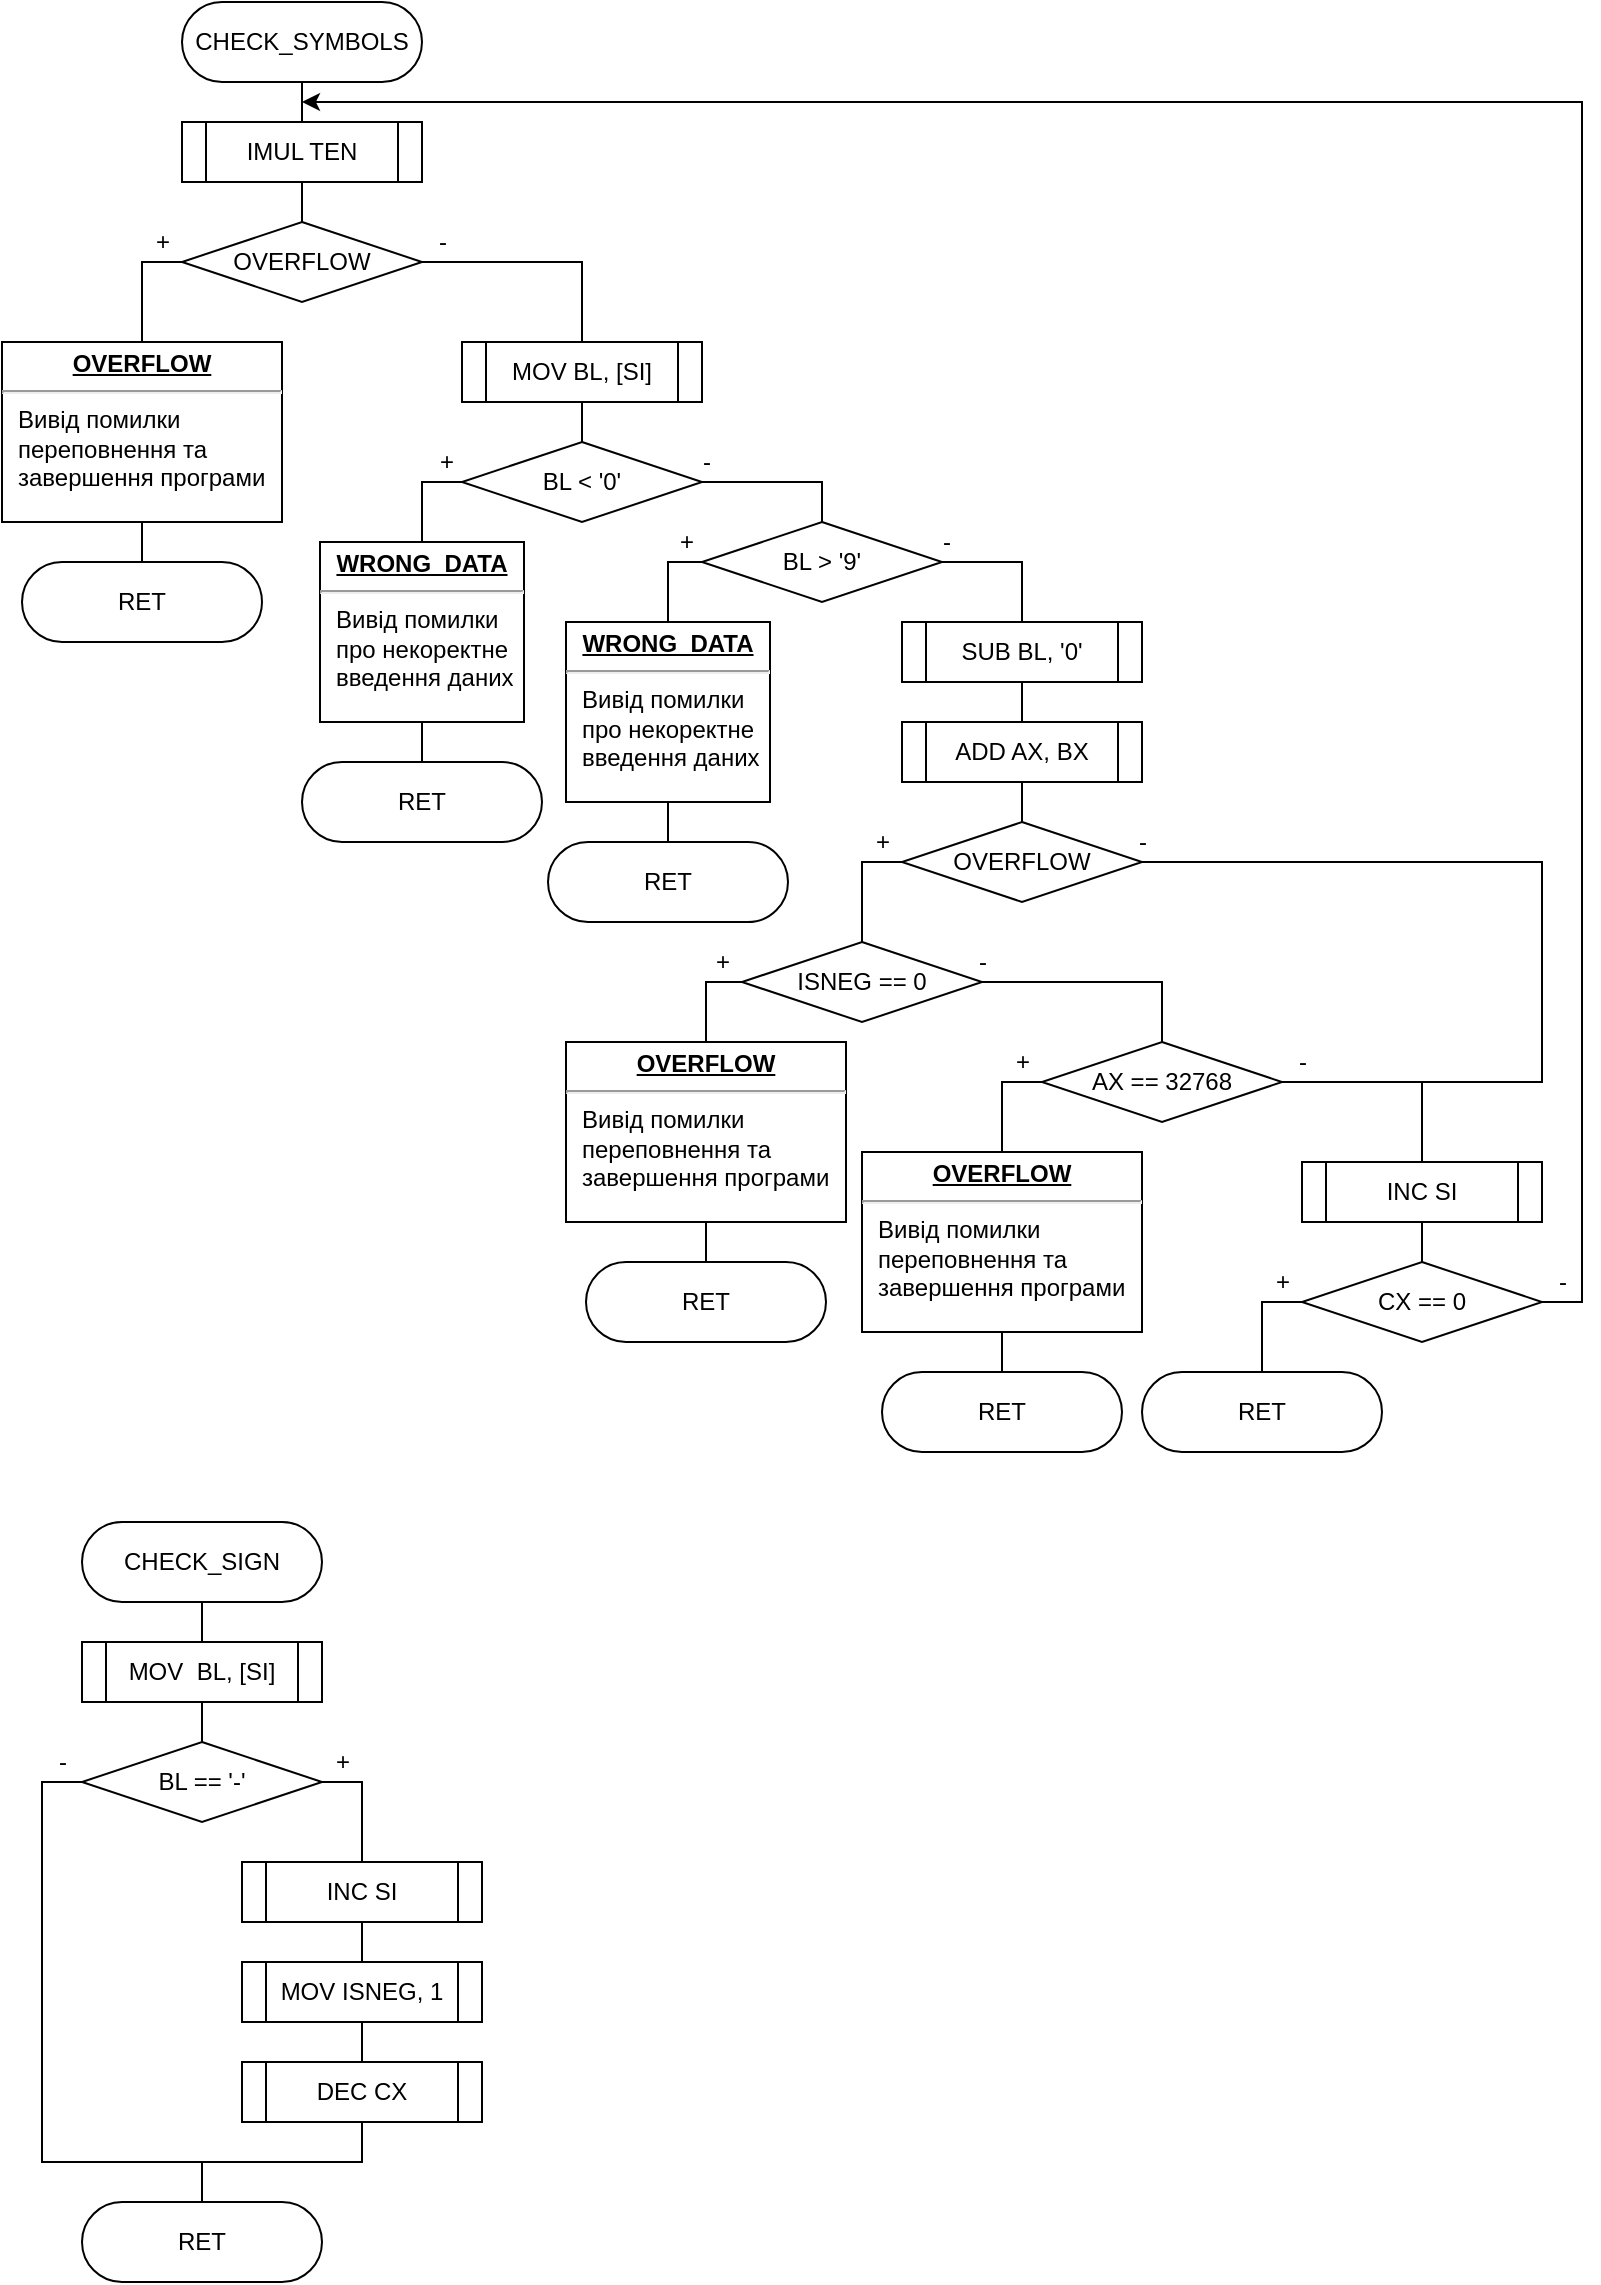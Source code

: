 <mxfile version="16.1.2" type="device"><diagram id="dYAxdu4cKR-vUpO3BghC" name="Страница 1"><mxGraphModel dx="780" dy="811" grid="1" gridSize="10" guides="1" tooltips="1" connect="1" arrows="1" fold="1" page="1" pageScale="1" pageWidth="827" pageHeight="1169" math="0" shadow="0"><root><mxCell id="0"/><mxCell id="1" parent="0"/><mxCell id="wIkOq9dOU7s75xc1Dr5A-10" style="edgeStyle=orthogonalEdgeStyle;rounded=0;orthogonalLoop=1;jettySize=auto;html=1;exitX=0.5;exitY=1;exitDx=0;exitDy=0;entryX=0.5;entryY=0;entryDx=0;entryDy=0;endArrow=none;endFill=0;" edge="1" parent="1" source="wIkOq9dOU7s75xc1Dr5A-1" target="wIkOq9dOU7s75xc1Dr5A-4"><mxGeometry relative="1" as="geometry"/></mxCell><mxCell id="wIkOq9dOU7s75xc1Dr5A-1" value="CHECK_SIGN" style="rounded=1;whiteSpace=wrap;html=1;arcSize=50;" vertex="1" parent="1"><mxGeometry x="60" y="770" width="120" height="40" as="geometry"/></mxCell><mxCell id="wIkOq9dOU7s75xc1Dr5A-2" value="RET" style="rounded=1;whiteSpace=wrap;html=1;arcSize=50;" vertex="1" parent="1"><mxGeometry x="60" y="1110" width="120" height="40" as="geometry"/></mxCell><mxCell id="wIkOq9dOU7s75xc1Dr5A-11" style="edgeStyle=orthogonalEdgeStyle;rounded=0;orthogonalLoop=1;jettySize=auto;html=1;exitX=0.5;exitY=1;exitDx=0;exitDy=0;entryX=0.5;entryY=0;entryDx=0;entryDy=0;endArrow=none;endFill=0;" edge="1" parent="1" source="wIkOq9dOU7s75xc1Dr5A-4" target="wIkOq9dOU7s75xc1Dr5A-7"><mxGeometry relative="1" as="geometry"/></mxCell><mxCell id="wIkOq9dOU7s75xc1Dr5A-4" value="MOV&amp;nbsp; BL, [SI]" style="shape=process;whiteSpace=wrap;html=1;backgroundOutline=1;" vertex="1" parent="1"><mxGeometry x="60" y="830" width="120" height="30" as="geometry"/></mxCell><mxCell id="wIkOq9dOU7s75xc1Dr5A-13" style="edgeStyle=orthogonalEdgeStyle;rounded=0;orthogonalLoop=1;jettySize=auto;html=1;exitX=0.5;exitY=1;exitDx=0;exitDy=0;entryX=0.5;entryY=0;entryDx=0;entryDy=0;endArrow=none;endFill=0;" edge="1" parent="1" source="wIkOq9dOU7s75xc1Dr5A-6" target="wIkOq9dOU7s75xc1Dr5A-8"><mxGeometry relative="1" as="geometry"/></mxCell><mxCell id="wIkOq9dOU7s75xc1Dr5A-6" value="INC SI" style="shape=process;whiteSpace=wrap;html=1;backgroundOutline=1;" vertex="1" parent="1"><mxGeometry x="140" y="940" width="120" height="30" as="geometry"/></mxCell><mxCell id="wIkOq9dOU7s75xc1Dr5A-12" style="edgeStyle=orthogonalEdgeStyle;rounded=0;orthogonalLoop=1;jettySize=auto;html=1;exitX=1;exitY=0.5;exitDx=0;exitDy=0;entryX=0.5;entryY=0;entryDx=0;entryDy=0;endArrow=none;endFill=0;" edge="1" parent="1" source="wIkOq9dOU7s75xc1Dr5A-7" target="wIkOq9dOU7s75xc1Dr5A-6"><mxGeometry relative="1" as="geometry"/></mxCell><mxCell id="wIkOq9dOU7s75xc1Dr5A-16" style="edgeStyle=orthogonalEdgeStyle;rounded=0;orthogonalLoop=1;jettySize=auto;html=1;exitX=0;exitY=0.5;exitDx=0;exitDy=0;endArrow=none;endFill=0;" edge="1" parent="1" source="wIkOq9dOU7s75xc1Dr5A-7"><mxGeometry relative="1" as="geometry"><mxPoint x="120" y="1090" as="targetPoint"/><Array as="points"><mxPoint x="40" y="900"/><mxPoint x="40" y="1090"/></Array></mxGeometry></mxCell><mxCell id="wIkOq9dOU7s75xc1Dr5A-7" value="BL == '-'" style="rhombus;whiteSpace=wrap;html=1;" vertex="1" parent="1"><mxGeometry x="60" y="880" width="120" height="40" as="geometry"/></mxCell><mxCell id="wIkOq9dOU7s75xc1Dr5A-14" style="edgeStyle=orthogonalEdgeStyle;rounded=0;orthogonalLoop=1;jettySize=auto;html=1;exitX=0.5;exitY=1;exitDx=0;exitDy=0;entryX=0.5;entryY=0;entryDx=0;entryDy=0;endArrow=none;endFill=0;" edge="1" parent="1" source="wIkOq9dOU7s75xc1Dr5A-8" target="wIkOq9dOU7s75xc1Dr5A-9"><mxGeometry relative="1" as="geometry"/></mxCell><mxCell id="wIkOq9dOU7s75xc1Dr5A-8" value="MOV ISNEG, 1" style="shape=process;whiteSpace=wrap;html=1;backgroundOutline=1;" vertex="1" parent="1"><mxGeometry x="140" y="990" width="120" height="30" as="geometry"/></mxCell><mxCell id="wIkOq9dOU7s75xc1Dr5A-15" style="edgeStyle=orthogonalEdgeStyle;rounded=0;orthogonalLoop=1;jettySize=auto;html=1;exitX=0.5;exitY=1;exitDx=0;exitDy=0;entryX=0.5;entryY=0;entryDx=0;entryDy=0;endArrow=none;endFill=0;" edge="1" parent="1" source="wIkOq9dOU7s75xc1Dr5A-9" target="wIkOq9dOU7s75xc1Dr5A-2"><mxGeometry relative="1" as="geometry"/></mxCell><mxCell id="wIkOq9dOU7s75xc1Dr5A-9" value="DEC CX" style="shape=process;whiteSpace=wrap;html=1;backgroundOutline=1;" vertex="1" parent="1"><mxGeometry x="140" y="1040" width="120" height="30" as="geometry"/></mxCell><mxCell id="wIkOq9dOU7s75xc1Dr5A-17" value="+" style="text;html=1;align=center;verticalAlign=middle;resizable=0;points=[];autosize=1;strokeColor=none;fillColor=none;" vertex="1" parent="1"><mxGeometry x="180" y="880" width="20" height="20" as="geometry"/></mxCell><mxCell id="wIkOq9dOU7s75xc1Dr5A-18" value="-" style="text;html=1;align=center;verticalAlign=middle;resizable=0;points=[];autosize=1;strokeColor=none;fillColor=none;" vertex="1" parent="1"><mxGeometry x="40" y="880" width="20" height="20" as="geometry"/></mxCell><mxCell id="wIkOq9dOU7s75xc1Dr5A-19" style="edgeStyle=orthogonalEdgeStyle;rounded=0;orthogonalLoop=1;jettySize=auto;html=1;entryX=0.5;entryY=0;entryDx=0;entryDy=0;endArrow=none;endFill=0;" edge="1" parent="1" source="wIkOq9dOU7s75xc1Dr5A-20" target="wIkOq9dOU7s75xc1Dr5A-23"><mxGeometry relative="1" as="geometry"/></mxCell><mxCell id="wIkOq9dOU7s75xc1Dr5A-20" value="CHECK_SYMBOLS" style="rounded=1;whiteSpace=wrap;html=1;arcSize=50;" vertex="1" parent="1"><mxGeometry x="110" y="10" width="120" height="40" as="geometry"/></mxCell><mxCell id="wIkOq9dOU7s75xc1Dr5A-21" value="RET" style="rounded=1;whiteSpace=wrap;html=1;arcSize=50;" vertex="1" parent="1"><mxGeometry x="30" y="290" width="120" height="40" as="geometry"/></mxCell><mxCell id="wIkOq9dOU7s75xc1Dr5A-22" style="edgeStyle=orthogonalEdgeStyle;rounded=0;orthogonalLoop=1;jettySize=auto;html=1;exitX=0.5;exitY=1;exitDx=0;exitDy=0;entryX=0.5;entryY=0;entryDx=0;entryDy=0;endArrow=none;endFill=0;" edge="1" parent="1" source="wIkOq9dOU7s75xc1Dr5A-23" target="wIkOq9dOU7s75xc1Dr5A-28"><mxGeometry relative="1" as="geometry"/></mxCell><mxCell id="wIkOq9dOU7s75xc1Dr5A-23" value="IMUL TEN" style="shape=process;whiteSpace=wrap;html=1;backgroundOutline=1;" vertex="1" parent="1"><mxGeometry x="110" y="70" width="120" height="30" as="geometry"/></mxCell><mxCell id="wIkOq9dOU7s75xc1Dr5A-38" style="edgeStyle=orthogonalEdgeStyle;rounded=0;orthogonalLoop=1;jettySize=auto;html=1;exitX=0.5;exitY=1;exitDx=0;exitDy=0;entryX=0.5;entryY=0;entryDx=0;entryDy=0;endArrow=none;endFill=0;" edge="1" parent="1" source="wIkOq9dOU7s75xc1Dr5A-25" target="wIkOq9dOU7s75xc1Dr5A-37"><mxGeometry relative="1" as="geometry"/></mxCell><mxCell id="wIkOq9dOU7s75xc1Dr5A-25" value="MOV BL, [SI]" style="shape=process;whiteSpace=wrap;html=1;backgroundOutline=1;" vertex="1" parent="1"><mxGeometry x="250" y="180" width="120" height="30" as="geometry"/></mxCell><mxCell id="wIkOq9dOU7s75xc1Dr5A-26" style="edgeStyle=orthogonalEdgeStyle;rounded=0;orthogonalLoop=1;jettySize=auto;html=1;exitX=1;exitY=0.5;exitDx=0;exitDy=0;entryX=0.5;entryY=0;entryDx=0;entryDy=0;endArrow=none;endFill=0;" edge="1" parent="1" source="wIkOq9dOU7s75xc1Dr5A-28" target="wIkOq9dOU7s75xc1Dr5A-25"><mxGeometry relative="1" as="geometry"/></mxCell><mxCell id="wIkOq9dOU7s75xc1Dr5A-28" value="OVERFLOW" style="rhombus;whiteSpace=wrap;html=1;" vertex="1" parent="1"><mxGeometry x="110" y="120" width="120" height="40" as="geometry"/></mxCell><mxCell id="wIkOq9dOU7s75xc1Dr5A-31" style="edgeStyle=orthogonalEdgeStyle;rounded=0;orthogonalLoop=1;jettySize=auto;html=1;exitX=0.5;exitY=1;exitDx=0;exitDy=0;entryX=0.5;entryY=0;entryDx=0;entryDy=0;endArrow=none;endFill=0;" edge="1" parent="1" source="wIkOq9dOU7s75xc1Dr5A-35" target="wIkOq9dOU7s75xc1Dr5A-21"><mxGeometry relative="1" as="geometry"/></mxCell><mxCell id="wIkOq9dOU7s75xc1Dr5A-33" value="-" style="text;html=1;align=center;verticalAlign=middle;resizable=0;points=[];autosize=1;strokeColor=none;fillColor=none;" vertex="1" parent="1"><mxGeometry x="230" y="120" width="20" height="20" as="geometry"/></mxCell><mxCell id="wIkOq9dOU7s75xc1Dr5A-34" value="+" style="text;html=1;align=center;verticalAlign=middle;resizable=0;points=[];autosize=1;strokeColor=none;fillColor=none;" vertex="1" parent="1"><mxGeometry x="90" y="120" width="20" height="20" as="geometry"/></mxCell><mxCell id="wIkOq9dOU7s75xc1Dr5A-36" style="edgeStyle=orthogonalEdgeStyle;rounded=0;orthogonalLoop=1;jettySize=auto;html=1;exitX=0.5;exitY=0;exitDx=0;exitDy=0;entryX=0;entryY=0.5;entryDx=0;entryDy=0;endArrow=none;endFill=0;" edge="1" parent="1" source="wIkOq9dOU7s75xc1Dr5A-35" target="wIkOq9dOU7s75xc1Dr5A-28"><mxGeometry relative="1" as="geometry"/></mxCell><mxCell id="wIkOq9dOU7s75xc1Dr5A-35" value="&lt;p style=&quot;margin: 0px ; margin-top: 4px ; text-align: center ; text-decoration: underline&quot;&gt;&lt;b&gt;OVERFLOW&lt;/b&gt;&lt;/p&gt;&lt;hr&gt;&lt;p style=&quot;margin: 0px ; margin-left: 8px&quot;&gt;Вивід помилки&amp;nbsp;&lt;/p&gt;&lt;p style=&quot;margin: 0px ; margin-left: 8px&quot;&gt;переповнення та&amp;nbsp;&lt;/p&gt;&lt;p style=&quot;margin: 0px ; margin-left: 8px&quot;&gt;завершення програми&lt;/p&gt;" style="verticalAlign=top;align=left;overflow=fill;fontSize=12;fontFamily=Helvetica;html=1;" vertex="1" parent="1"><mxGeometry x="20" y="180" width="140" height="90" as="geometry"/></mxCell><mxCell id="wIkOq9dOU7s75xc1Dr5A-41" style="edgeStyle=orthogonalEdgeStyle;rounded=0;orthogonalLoop=1;jettySize=auto;html=1;exitX=0;exitY=0.5;exitDx=0;exitDy=0;entryX=0.5;entryY=0;entryDx=0;entryDy=0;endArrow=none;endFill=0;" edge="1" parent="1" source="wIkOq9dOU7s75xc1Dr5A-37" target="wIkOq9dOU7s75xc1Dr5A-40"><mxGeometry relative="1" as="geometry"/></mxCell><mxCell id="wIkOq9dOU7s75xc1Dr5A-37" value="BL &amp;lt; '0'" style="rhombus;whiteSpace=wrap;html=1;" vertex="1" parent="1"><mxGeometry x="250" y="230" width="120" height="40" as="geometry"/></mxCell><mxCell id="wIkOq9dOU7s75xc1Dr5A-43" style="edgeStyle=orthogonalEdgeStyle;rounded=0;orthogonalLoop=1;jettySize=auto;html=1;exitX=0.5;exitY=0;exitDx=0;exitDy=0;entryX=0.5;entryY=1;entryDx=0;entryDy=0;endArrow=none;endFill=0;" edge="1" parent="1" source="wIkOq9dOU7s75xc1Dr5A-39" target="wIkOq9dOU7s75xc1Dr5A-40"><mxGeometry relative="1" as="geometry"/></mxCell><mxCell id="wIkOq9dOU7s75xc1Dr5A-39" value="RET" style="rounded=1;whiteSpace=wrap;html=1;arcSize=50;" vertex="1" parent="1"><mxGeometry x="170" y="390" width="120" height="40" as="geometry"/></mxCell><mxCell id="wIkOq9dOU7s75xc1Dr5A-40" value="&lt;p style=&quot;margin: 0px ; margin-top: 4px ; text-align: center ; text-decoration: underline&quot;&gt;&lt;b&gt;WRONG_DATA&lt;/b&gt;&lt;/p&gt;&lt;hr&gt;&lt;p style=&quot;margin: 0px ; margin-left: 8px&quot;&gt;Вивід помилки&amp;nbsp;&lt;/p&gt;&lt;p style=&quot;margin: 0px ; margin-left: 8px&quot;&gt;про некоректне&amp;nbsp;&lt;/p&gt;&lt;p style=&quot;margin: 0px ; margin-left: 8px&quot;&gt;введення даних&amp;nbsp;&amp;nbsp;&lt;/p&gt;" style="verticalAlign=top;align=left;overflow=fill;fontSize=12;fontFamily=Helvetica;html=1;" vertex="1" parent="1"><mxGeometry x="179" y="280" width="102" height="90" as="geometry"/></mxCell><mxCell id="wIkOq9dOU7s75xc1Dr5A-42" value="+" style="text;html=1;align=center;verticalAlign=middle;resizable=0;points=[];autosize=1;strokeColor=none;fillColor=none;" vertex="1" parent="1"><mxGeometry x="232" y="230" width="20" height="20" as="geometry"/></mxCell><mxCell id="wIkOq9dOU7s75xc1Dr5A-45" style="edgeStyle=orthogonalEdgeStyle;rounded=0;orthogonalLoop=1;jettySize=auto;html=1;exitX=0.5;exitY=0;exitDx=0;exitDy=0;entryX=1;entryY=0.5;entryDx=0;entryDy=0;endArrow=none;endFill=0;" edge="1" parent="1" source="wIkOq9dOU7s75xc1Dr5A-44" target="wIkOq9dOU7s75xc1Dr5A-37"><mxGeometry relative="1" as="geometry"><Array as="points"><mxPoint x="430" y="250"/></Array></mxGeometry></mxCell><mxCell id="wIkOq9dOU7s75xc1Dr5A-47" style="edgeStyle=orthogonalEdgeStyle;rounded=0;orthogonalLoop=1;jettySize=auto;html=1;exitX=0;exitY=0.5;exitDx=0;exitDy=0;entryX=0.5;entryY=0;entryDx=0;entryDy=0;endArrow=none;endFill=0;" edge="1" parent="1" source="wIkOq9dOU7s75xc1Dr5A-44" target="wIkOq9dOU7s75xc1Dr5A-46"><mxGeometry relative="1" as="geometry"/></mxCell><mxCell id="wIkOq9dOU7s75xc1Dr5A-53" style="edgeStyle=orthogonalEdgeStyle;rounded=0;orthogonalLoop=1;jettySize=auto;html=1;exitX=1;exitY=0.5;exitDx=0;exitDy=0;entryX=0.5;entryY=0;entryDx=0;entryDy=0;endArrow=none;endFill=0;" edge="1" parent="1" source="wIkOq9dOU7s75xc1Dr5A-44" target="wIkOq9dOU7s75xc1Dr5A-52"><mxGeometry relative="1" as="geometry"/></mxCell><mxCell id="wIkOq9dOU7s75xc1Dr5A-44" value="BL &amp;gt; '9'" style="rhombus;whiteSpace=wrap;html=1;" vertex="1" parent="1"><mxGeometry x="370" y="270" width="120" height="40" as="geometry"/></mxCell><mxCell id="wIkOq9dOU7s75xc1Dr5A-49" style="edgeStyle=orthogonalEdgeStyle;rounded=0;orthogonalLoop=1;jettySize=auto;html=1;exitX=0.5;exitY=1;exitDx=0;exitDy=0;entryX=0.5;entryY=0;entryDx=0;entryDy=0;endArrow=none;endFill=0;" edge="1" parent="1" source="wIkOq9dOU7s75xc1Dr5A-46" target="wIkOq9dOU7s75xc1Dr5A-48"><mxGeometry relative="1" as="geometry"/></mxCell><mxCell id="wIkOq9dOU7s75xc1Dr5A-46" value="&lt;p style=&quot;margin: 0px ; margin-top: 4px ; text-align: center ; text-decoration: underline&quot;&gt;&lt;b&gt;WRONG_DATA&lt;/b&gt;&lt;/p&gt;&lt;hr&gt;&lt;p style=&quot;margin: 0px ; margin-left: 8px&quot;&gt;Вивід помилки&amp;nbsp;&lt;/p&gt;&lt;p style=&quot;margin: 0px ; margin-left: 8px&quot;&gt;про некоректне&amp;nbsp;&lt;/p&gt;&lt;p style=&quot;margin: 0px ; margin-left: 8px&quot;&gt;введення даних&amp;nbsp;&amp;nbsp;&lt;/p&gt;" style="verticalAlign=top;align=left;overflow=fill;fontSize=12;fontFamily=Helvetica;html=1;" vertex="1" parent="1"><mxGeometry x="302" y="320" width="102" height="90" as="geometry"/></mxCell><mxCell id="wIkOq9dOU7s75xc1Dr5A-48" value="RET" style="rounded=1;whiteSpace=wrap;html=1;arcSize=50;" vertex="1" parent="1"><mxGeometry x="293" y="430" width="120" height="40" as="geometry"/></mxCell><mxCell id="wIkOq9dOU7s75xc1Dr5A-50" value="-" style="text;html=1;align=center;verticalAlign=middle;resizable=0;points=[];autosize=1;strokeColor=none;fillColor=none;" vertex="1" parent="1"><mxGeometry x="362" y="230" width="20" height="20" as="geometry"/></mxCell><mxCell id="wIkOq9dOU7s75xc1Dr5A-51" value="+" style="text;html=1;align=center;verticalAlign=middle;resizable=0;points=[];autosize=1;strokeColor=none;fillColor=none;" vertex="1" parent="1"><mxGeometry x="352" y="270" width="20" height="20" as="geometry"/></mxCell><mxCell id="wIkOq9dOU7s75xc1Dr5A-63" style="edgeStyle=orthogonalEdgeStyle;rounded=0;orthogonalLoop=1;jettySize=auto;html=1;exitX=0.5;exitY=1;exitDx=0;exitDy=0;entryX=0.5;entryY=0;entryDx=0;entryDy=0;endArrow=none;endFill=0;" edge="1" parent="1" source="wIkOq9dOU7s75xc1Dr5A-52" target="wIkOq9dOU7s75xc1Dr5A-55"><mxGeometry relative="1" as="geometry"/></mxCell><mxCell id="wIkOq9dOU7s75xc1Dr5A-52" value="SUB BL, '0'" style="shape=process;whiteSpace=wrap;html=1;backgroundOutline=1;" vertex="1" parent="1"><mxGeometry x="470" y="320" width="120" height="30" as="geometry"/></mxCell><mxCell id="wIkOq9dOU7s75xc1Dr5A-54" value="-" style="text;html=1;align=center;verticalAlign=middle;resizable=0;points=[];autosize=1;strokeColor=none;fillColor=none;" vertex="1" parent="1"><mxGeometry x="482" y="270" width="20" height="20" as="geometry"/></mxCell><mxCell id="wIkOq9dOU7s75xc1Dr5A-64" style="edgeStyle=orthogonalEdgeStyle;rounded=0;orthogonalLoop=1;jettySize=auto;html=1;exitX=0.5;exitY=1;exitDx=0;exitDy=0;entryX=0.5;entryY=0;entryDx=0;entryDy=0;endArrow=none;endFill=0;" edge="1" parent="1" source="wIkOq9dOU7s75xc1Dr5A-55" target="wIkOq9dOU7s75xc1Dr5A-56"><mxGeometry relative="1" as="geometry"/></mxCell><mxCell id="wIkOq9dOU7s75xc1Dr5A-55" value="ADD AX, BX" style="shape=process;whiteSpace=wrap;html=1;backgroundOutline=1;" vertex="1" parent="1"><mxGeometry x="470" y="370" width="120" height="30" as="geometry"/></mxCell><mxCell id="wIkOq9dOU7s75xc1Dr5A-58" style="edgeStyle=orthogonalEdgeStyle;rounded=0;orthogonalLoop=1;jettySize=auto;html=1;exitX=0;exitY=0.5;exitDx=0;exitDy=0;entryX=0.5;entryY=0;entryDx=0;entryDy=0;endArrow=none;endFill=0;" edge="1" parent="1" source="wIkOq9dOU7s75xc1Dr5A-56" target="wIkOq9dOU7s75xc1Dr5A-57"><mxGeometry relative="1" as="geometry"/></mxCell><mxCell id="wIkOq9dOU7s75xc1Dr5A-79" style="edgeStyle=orthogonalEdgeStyle;rounded=0;orthogonalLoop=1;jettySize=auto;html=1;exitX=1;exitY=0.5;exitDx=0;exitDy=0;entryX=1;entryY=0.5;entryDx=0;entryDy=0;endArrow=none;endFill=0;" edge="1" parent="1" source="wIkOq9dOU7s75xc1Dr5A-56" target="wIkOq9dOU7s75xc1Dr5A-67"><mxGeometry relative="1" as="geometry"><Array as="points"><mxPoint x="790" y="440"/><mxPoint x="790" y="550"/></Array></mxGeometry></mxCell><mxCell id="wIkOq9dOU7s75xc1Dr5A-56" value="OVERFLOW" style="rhombus;whiteSpace=wrap;html=1;" vertex="1" parent="1"><mxGeometry x="470" y="420" width="120" height="40" as="geometry"/></mxCell><mxCell id="wIkOq9dOU7s75xc1Dr5A-61" style="edgeStyle=orthogonalEdgeStyle;rounded=0;orthogonalLoop=1;jettySize=auto;html=1;exitX=0;exitY=0.5;exitDx=0;exitDy=0;entryX=0.5;entryY=0;entryDx=0;entryDy=0;endArrow=none;endFill=0;" edge="1" parent="1" source="wIkOq9dOU7s75xc1Dr5A-57" target="wIkOq9dOU7s75xc1Dr5A-60"><mxGeometry relative="1" as="geometry"/></mxCell><mxCell id="wIkOq9dOU7s75xc1Dr5A-68" style="edgeStyle=orthogonalEdgeStyle;rounded=0;orthogonalLoop=1;jettySize=auto;html=1;exitX=1;exitY=0.5;exitDx=0;exitDy=0;entryX=0.5;entryY=0;entryDx=0;entryDy=0;endArrow=none;endFill=0;" edge="1" parent="1" source="wIkOq9dOU7s75xc1Dr5A-57" target="wIkOq9dOU7s75xc1Dr5A-67"><mxGeometry relative="1" as="geometry"/></mxCell><mxCell id="wIkOq9dOU7s75xc1Dr5A-57" value="ISNEG == 0" style="rhombus;whiteSpace=wrap;html=1;" vertex="1" parent="1"><mxGeometry x="390" y="480" width="120" height="40" as="geometry"/></mxCell><mxCell id="wIkOq9dOU7s75xc1Dr5A-62" style="edgeStyle=orthogonalEdgeStyle;rounded=0;orthogonalLoop=1;jettySize=auto;html=1;exitX=0.5;exitY=0;exitDx=0;exitDy=0;entryX=0.5;entryY=1;entryDx=0;entryDy=0;endArrow=none;endFill=0;" edge="1" parent="1" source="wIkOq9dOU7s75xc1Dr5A-59" target="wIkOq9dOU7s75xc1Dr5A-60"><mxGeometry relative="1" as="geometry"/></mxCell><mxCell id="wIkOq9dOU7s75xc1Dr5A-59" value="RET" style="rounded=1;whiteSpace=wrap;html=1;arcSize=50;" vertex="1" parent="1"><mxGeometry x="312" y="640" width="120" height="40" as="geometry"/></mxCell><mxCell id="wIkOq9dOU7s75xc1Dr5A-60" value="&lt;p style=&quot;margin: 0px ; margin-top: 4px ; text-align: center ; text-decoration: underline&quot;&gt;&lt;b&gt;OVERFLOW&lt;/b&gt;&lt;/p&gt;&lt;hr&gt;&lt;p style=&quot;margin: 0px ; margin-left: 8px&quot;&gt;Вивід помилки&amp;nbsp;&lt;/p&gt;&lt;p style=&quot;margin: 0px ; margin-left: 8px&quot;&gt;переповнення та&amp;nbsp;&lt;/p&gt;&lt;p style=&quot;margin: 0px ; margin-left: 8px&quot;&gt;завершення програми&lt;/p&gt;" style="verticalAlign=top;align=left;overflow=fill;fontSize=12;fontFamily=Helvetica;html=1;" vertex="1" parent="1"><mxGeometry x="302" y="530" width="140" height="90" as="geometry"/></mxCell><mxCell id="wIkOq9dOU7s75xc1Dr5A-65" value="+" style="text;html=1;align=center;verticalAlign=middle;resizable=0;points=[];autosize=1;strokeColor=none;fillColor=none;" vertex="1" parent="1"><mxGeometry x="370" y="480" width="20" height="20" as="geometry"/></mxCell><mxCell id="wIkOq9dOU7s75xc1Dr5A-66" value="+" style="text;html=1;align=center;verticalAlign=middle;resizable=0;points=[];autosize=1;strokeColor=none;fillColor=none;" vertex="1" parent="1"><mxGeometry x="450" y="420" width="20" height="20" as="geometry"/></mxCell><mxCell id="wIkOq9dOU7s75xc1Dr5A-72" style="edgeStyle=orthogonalEdgeStyle;rounded=0;orthogonalLoop=1;jettySize=auto;html=1;exitX=0;exitY=0.5;exitDx=0;exitDy=0;entryX=0.5;entryY=0;entryDx=0;entryDy=0;endArrow=none;endFill=0;" edge="1" parent="1" source="wIkOq9dOU7s75xc1Dr5A-67" target="wIkOq9dOU7s75xc1Dr5A-71"><mxGeometry relative="1" as="geometry"/></mxCell><mxCell id="wIkOq9dOU7s75xc1Dr5A-67" value="AX == 32768" style="rhombus;whiteSpace=wrap;html=1;" vertex="1" parent="1"><mxGeometry x="540" y="530" width="120" height="40" as="geometry"/></mxCell><mxCell id="wIkOq9dOU7s75xc1Dr5A-69" value="-" style="text;html=1;align=center;verticalAlign=middle;resizable=0;points=[];autosize=1;strokeColor=none;fillColor=none;" vertex="1" parent="1"><mxGeometry x="500" y="480" width="20" height="20" as="geometry"/></mxCell><mxCell id="wIkOq9dOU7s75xc1Dr5A-70" value="RET" style="rounded=1;whiteSpace=wrap;html=1;arcSize=50;" vertex="1" parent="1"><mxGeometry x="460" y="695" width="120" height="40" as="geometry"/></mxCell><mxCell id="wIkOq9dOU7s75xc1Dr5A-73" style="edgeStyle=orthogonalEdgeStyle;rounded=0;orthogonalLoop=1;jettySize=auto;html=1;exitX=0.5;exitY=1;exitDx=0;exitDy=0;entryX=0.5;entryY=0;entryDx=0;entryDy=0;endArrow=none;endFill=0;" edge="1" parent="1" source="wIkOq9dOU7s75xc1Dr5A-71" target="wIkOq9dOU7s75xc1Dr5A-70"><mxGeometry relative="1" as="geometry"/></mxCell><mxCell id="wIkOq9dOU7s75xc1Dr5A-71" value="&lt;p style=&quot;margin: 0px ; margin-top: 4px ; text-align: center ; text-decoration: underline&quot;&gt;&lt;b&gt;OVERFLOW&lt;/b&gt;&lt;/p&gt;&lt;hr&gt;&lt;p style=&quot;margin: 0px ; margin-left: 8px&quot;&gt;Вивід помилки&amp;nbsp;&lt;/p&gt;&lt;p style=&quot;margin: 0px ; margin-left: 8px&quot;&gt;переповнення та&amp;nbsp;&lt;/p&gt;&lt;p style=&quot;margin: 0px ; margin-left: 8px&quot;&gt;завершення програми&lt;/p&gt;" style="verticalAlign=top;align=left;overflow=fill;fontSize=12;fontFamily=Helvetica;html=1;" vertex="1" parent="1"><mxGeometry x="450" y="585" width="140" height="90" as="geometry"/></mxCell><mxCell id="wIkOq9dOU7s75xc1Dr5A-80" style="edgeStyle=orthogonalEdgeStyle;rounded=0;orthogonalLoop=1;jettySize=auto;html=1;exitX=0.5;exitY=0;exitDx=0;exitDy=0;endArrow=none;endFill=0;" edge="1" parent="1" source="wIkOq9dOU7s75xc1Dr5A-74"><mxGeometry relative="1" as="geometry"><mxPoint x="730" y="550" as="targetPoint"/></mxGeometry></mxCell><mxCell id="wIkOq9dOU7s75xc1Dr5A-83" style="edgeStyle=orthogonalEdgeStyle;rounded=0;orthogonalLoop=1;jettySize=auto;html=1;exitX=0.5;exitY=1;exitDx=0;exitDy=0;entryX=0.5;entryY=0;entryDx=0;entryDy=0;endArrow=none;endFill=0;" edge="1" parent="1" source="wIkOq9dOU7s75xc1Dr5A-74" target="wIkOq9dOU7s75xc1Dr5A-76"><mxGeometry relative="1" as="geometry"/></mxCell><mxCell id="wIkOq9dOU7s75xc1Dr5A-74" value="INC SI" style="shape=process;whiteSpace=wrap;html=1;backgroundOutline=1;" vertex="1" parent="1"><mxGeometry x="670" y="590" width="120" height="30" as="geometry"/></mxCell><mxCell id="wIkOq9dOU7s75xc1Dr5A-84" style="edgeStyle=orthogonalEdgeStyle;rounded=0;orthogonalLoop=1;jettySize=auto;html=1;exitX=1;exitY=0.5;exitDx=0;exitDy=0;endArrow=classic;endFill=1;" edge="1" parent="1" source="wIkOq9dOU7s75xc1Dr5A-76"><mxGeometry relative="1" as="geometry"><mxPoint x="170" y="60" as="targetPoint"/><Array as="points"><mxPoint x="810" y="660"/><mxPoint x="810" y="60"/></Array></mxGeometry></mxCell><mxCell id="wIkOq9dOU7s75xc1Dr5A-87" style="edgeStyle=orthogonalEdgeStyle;rounded=0;orthogonalLoop=1;jettySize=auto;html=1;exitX=0;exitY=0.5;exitDx=0;exitDy=0;entryX=0.5;entryY=0;entryDx=0;entryDy=0;endArrow=none;endFill=0;" edge="1" parent="1" source="wIkOq9dOU7s75xc1Dr5A-76" target="wIkOq9dOU7s75xc1Dr5A-86"><mxGeometry relative="1" as="geometry"/></mxCell><mxCell id="wIkOq9dOU7s75xc1Dr5A-76" value="CX == 0" style="rhombus;whiteSpace=wrap;html=1;" vertex="1" parent="1"><mxGeometry x="670" y="640" width="120" height="40" as="geometry"/></mxCell><mxCell id="wIkOq9dOU7s75xc1Dr5A-77" value="+" style="text;html=1;align=center;verticalAlign=middle;resizable=0;points=[];autosize=1;strokeColor=none;fillColor=none;" vertex="1" parent="1"><mxGeometry x="520" y="530" width="20" height="20" as="geometry"/></mxCell><mxCell id="wIkOq9dOU7s75xc1Dr5A-81" value="-" style="text;html=1;align=center;verticalAlign=middle;resizable=0;points=[];autosize=1;strokeColor=none;fillColor=none;" vertex="1" parent="1"><mxGeometry x="580" y="420" width="20" height="20" as="geometry"/></mxCell><mxCell id="wIkOq9dOU7s75xc1Dr5A-82" value="-" style="text;html=1;align=center;verticalAlign=middle;resizable=0;points=[];autosize=1;strokeColor=none;fillColor=none;" vertex="1" parent="1"><mxGeometry x="660" y="530" width="20" height="20" as="geometry"/></mxCell><mxCell id="wIkOq9dOU7s75xc1Dr5A-85" value="-" style="text;html=1;align=center;verticalAlign=middle;resizable=0;points=[];autosize=1;strokeColor=none;fillColor=none;" vertex="1" parent="1"><mxGeometry x="790" y="640" width="20" height="20" as="geometry"/></mxCell><mxCell id="wIkOq9dOU7s75xc1Dr5A-86" value="RET" style="rounded=1;whiteSpace=wrap;html=1;arcSize=50;" vertex="1" parent="1"><mxGeometry x="590" y="695" width="120" height="40" as="geometry"/></mxCell><mxCell id="wIkOq9dOU7s75xc1Dr5A-88" value="+" style="text;html=1;align=center;verticalAlign=middle;resizable=0;points=[];autosize=1;strokeColor=none;fillColor=none;" vertex="1" parent="1"><mxGeometry x="650" y="640" width="20" height="20" as="geometry"/></mxCell></root></mxGraphModel></diagram></mxfile>